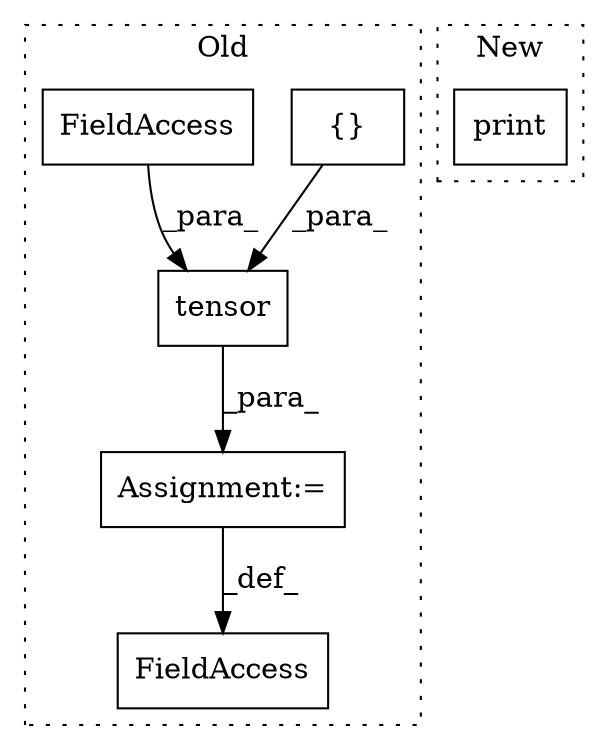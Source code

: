 digraph G {
subgraph cluster0 {
1 [label="tensor" a="32" s="2550,2560" l="7,1" shape="box"];
3 [label="{}" a="4" s="2118" l="2" shape="box"];
4 [label="FieldAccess" a="22" s="2540" l="3" shape="box"];
5 [label="Assignment:=" a="7" s="2543" l="1" shape="box"];
6 [label="FieldAccess" a="22" s="2557" l="3" shape="box"];
label = "Old";
style="dotted";
}
subgraph cluster1 {
2 [label="print" a="32" s="2630,2660" l="6,1" shape="box"];
label = "New";
style="dotted";
}
1 -> 5 [label="_para_"];
3 -> 1 [label="_para_"];
5 -> 4 [label="_def_"];
6 -> 1 [label="_para_"];
}